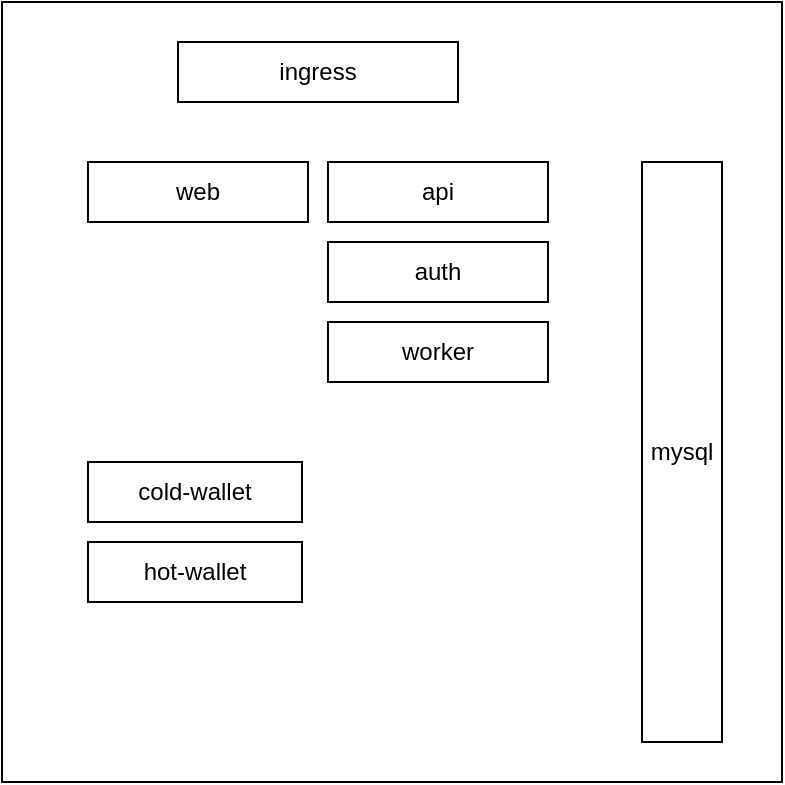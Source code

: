 <mxfile version="20.3.3" type="github">
  <diagram id="DATR6OLhmwdBYOL9gFpi" name="第 1 页">
    <mxGraphModel dx="981" dy="571" grid="1" gridSize="10" guides="1" tooltips="1" connect="1" arrows="1" fold="1" page="1" pageScale="1" pageWidth="827" pageHeight="1169" math="0" shadow="0">
      <root>
        <mxCell id="0" />
        <mxCell id="1" parent="0" />
        <mxCell id="SCz0CusGFoDrVMPN6XUr-2" value="" style="whiteSpace=wrap;html=1;aspect=fixed;" vertex="1" parent="1">
          <mxGeometry x="360" y="370" width="390" height="390" as="geometry" />
        </mxCell>
        <mxCell id="SCz0CusGFoDrVMPN6XUr-1" value="ingress" style="rounded=0;whiteSpace=wrap;html=1;" vertex="1" parent="1">
          <mxGeometry x="448" y="390" width="140" height="30" as="geometry" />
        </mxCell>
        <mxCell id="SCz0CusGFoDrVMPN6XUr-4" value="web" style="rounded=0;whiteSpace=wrap;html=1;" vertex="1" parent="1">
          <mxGeometry x="403" y="450" width="110" height="30" as="geometry" />
        </mxCell>
        <mxCell id="SCz0CusGFoDrVMPN6XUr-5" value="api" style="rounded=0;whiteSpace=wrap;html=1;" vertex="1" parent="1">
          <mxGeometry x="523" y="450" width="110" height="30" as="geometry" />
        </mxCell>
        <mxCell id="SCz0CusGFoDrVMPN6XUr-7" value="mysql" style="rounded=0;whiteSpace=wrap;html=1;" vertex="1" parent="1">
          <mxGeometry x="680" y="450" width="40" height="290" as="geometry" />
        </mxCell>
        <mxCell id="SCz0CusGFoDrVMPN6XUr-8" value="cold-wallet" style="rounded=0;whiteSpace=wrap;html=1;" vertex="1" parent="1">
          <mxGeometry x="403" y="600" width="107" height="30" as="geometry" />
        </mxCell>
        <mxCell id="SCz0CusGFoDrVMPN6XUr-9" value="hot-wallet" style="rounded=0;whiteSpace=wrap;html=1;" vertex="1" parent="1">
          <mxGeometry x="403" y="640" width="107" height="30" as="geometry" />
        </mxCell>
        <mxCell id="SCz0CusGFoDrVMPN6XUr-10" value="auth" style="rounded=0;whiteSpace=wrap;html=1;" vertex="1" parent="1">
          <mxGeometry x="523" y="490" width="110" height="30" as="geometry" />
        </mxCell>
        <mxCell id="SCz0CusGFoDrVMPN6XUr-11" value="worker" style="rounded=0;whiteSpace=wrap;html=1;" vertex="1" parent="1">
          <mxGeometry x="523" y="530" width="110" height="30" as="geometry" />
        </mxCell>
      </root>
    </mxGraphModel>
  </diagram>
</mxfile>
